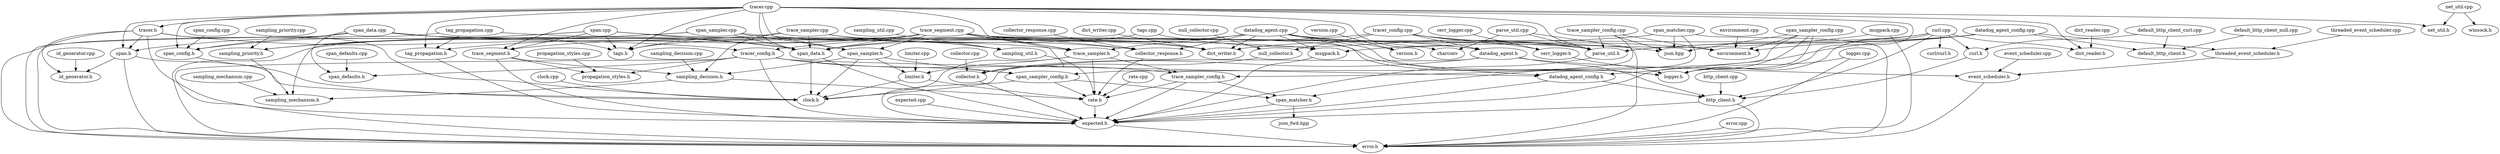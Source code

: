digraph G {
	node0 [label="span_data.cpp"];
	node1 [label="threaded_event_scheduler.cpp"];
	node2 [label="rate.cpp"];
	node3 [label="default_http_client_null.cpp"];
	node4 [label="trace_segment.h"];
	node5 [label="dict_writer.h"];
	node6 [label="tag_propagation.cpp"];
	node7 [label="json.hpp"];
	node8 [label="span_sampler.h"];
	node9 [label="dict_reader.cpp"];
	node10 [label="tags.h"];
	node11 [label="tracer_config.h"];
	node12 [label="curl/curl.h"];
	node13 [label="expected.h"];
	node14 [label="limiter.h"];
	node15 [label="span.h"];
	node16 [label="sampling_mechanism.cpp"];
	node17 [label="logger.cpp"];
	node18 [label="rate.h"];
	node19 [label="sampling_util.h"];
	node20 [label="sampling_decision.h"];
	node21 [label="span_data.h"];
	node22 [label="datadog_agent_config.h"];
	node23 [label="sampling_mechanism.h"];
	node24 [label="msgpack.cpp"];
	node25 [label="default_http_client.h"];
	node26 [label="sampling_util.cpp"];
	node27 [label="datadog_agent_config.cpp"];
	node28 [label="span.cpp"];
	node29 [label="json_fwd.hpp"];
	node30 [label="event_scheduler.cpp"];
	node31 [label="datadog_agent.h"];
	node32 [label="error.h"];
	node33 [label="event_scheduler.h"];
	node34 [label="tag_propagation.h"];
	node35 [label="clock.h"];
	node36 [label="logger.h"];
	node37 [label="curl.h"];
	node38 [label="span_defaults.h"];
	node39 [label="span_defaults.cpp"];
	node40 [label="tracer.h"];
	node41 [label="threaded_event_scheduler.h"];
	node42 [label="parse_util.h"];
	node43 [label="expected.cpp"];
	node44 [label="collector.cpp"];
	node45 [label="id_generator.cpp"];
	node46 [label="sampling_decision.cpp"];
	node47 [label="trace_sampler.cpp"];
	node48 [label="sampling_priority.cpp"];
	node49 [label="span_sampler.cpp"];
	node50 [label="collector.h"];
	node51 [label="curl.cpp"];
	node52 [label="null_collector.cpp"];
	node53 [label="cerr_logger.cpp"];
	node54 [label="collector_response.h"];
	node55 [label="msgpack.h"];
	node56 [label="trace_sampler.h"];
	node57 [label="span_config.cpp"];
	node58 [label="dict_writer.cpp"];
	node59 [label="trace_sampler_config.cpp"];
	node60 [label="span_config.h"];
	node61 [label="environment.h"];
	node62 [label="datadog_agent.cpp"];
	node63 [label="winsock.h"];
	node64 [label="environment.cpp"];
	node65 [label="id_generator.h"];
	node66 [label="tracer_config.cpp"];
	node67 [label="net_util.cpp"];
	node68 [label="parse_util.cpp"];
	node69 [label="http_client.cpp"];
	node70 [label="null_collector.h"];
	node71 [label="charconv"];
	node72 [label="version.h"];
	node73 [label="span_sampler_config.h"];
	node74 [label="span_matcher.h"];
	node75 [label="version.cpp"];
	node76 [label="propagation_styles.cpp"];
	node77 [label="dict_reader.h"];
	node78 [label="span_matcher.cpp"];
	node79 [label="tracer.cpp"];
	node80 [label="default_http_client_curl.cpp"];
	node81 [label="http_client.h"];
	node82 [label="clock.cpp"];
	node83 [label="sampling_priority.h"];
	node84 [label="collector_response.cpp"];
	node85 [label="propagation_styles.h"];
	node86 [label="limiter.cpp"];
	node87 [label="net_util.h"];
	node88 [label="error.cpp"];
	node89 [label="trace_sampler_config.h"];
	node90 [label="cerr_logger.h"];
	node91 [label="tags.cpp"];
	node92 [label="trace_segment.cpp"];
	node93 [label="span_sampler_config.cpp"];
	subgraph U {
		edge [dir=none];
	}
	subgraph D {
		node0 -> node38 [];
		node0 -> node60 [];
		node0 -> node21 [];
		node0 -> node55 [];
		node0 -> node10 [];
		node0 -> node32 [];
		node1 -> node41 [];
		node2 -> node18 [];
		node3 -> node25 [];
		node4 -> node85 [];
		node4 -> node20 [];
		node4 -> node13 [];
		node6 -> node34 [];
		node6 -> node42 [];
		node6 -> node32 [];
		node8 -> node35 [];
		node8 -> node73 [];
		node8 -> node20 [];
		node8 -> node14 [];
		node9 -> node77 [];
		node11 -> node73 [];
		node11 -> node22 [];
		node11 -> node89 [];
		node11 -> node13 [];
		node11 -> node32 [];
		node11 -> node85 [];
		node11 -> node38 [];
		node13 -> node32 [];
		node14 -> node35 [];
		node14 -> node18 [];
		node15 -> node35 [];
		node15 -> node65 [];
		node15 -> node32 [];
		node16 -> node23 [];
		node17 -> node36 [];
		node17 -> node32 [];
		node18 -> node13 [];
		node19 -> node18 [];
		node20 -> node23 [];
		node20 -> node18 [];
		node21 -> node35 [];
		node21 -> node13 [];
		node22 -> node13 [];
		node22 -> node81 [];
		node24 -> node55 [];
		node24 -> node32 [];
		node26 -> node19 [];
		node27 -> node42 [];
		node27 -> node22 [];
		node27 -> node25 [];
		node27 -> node61 [];
		node27 -> node41 [];
		node28 -> node4 [];
		node28 -> node60 [];
		node28 -> node5 [];
		node28 -> node21 [];
		node28 -> node15 [];
		node28 -> node10 [];
		node30 -> node33 [];
		node31 -> node35 [];
		node31 -> node50 [];
		node31 -> node81 [];
		node31 -> node33 [];
		node33 -> node32 [];
		node34 -> node13 [];
		node37 -> node81 [];
		node39 -> node38 [];
		node40 -> node35 [];
		node40 -> node65 [];
		node40 -> node15 [];
		node40 -> node32 [];
		node40 -> node13 [];
		node40 -> node11 [];
		node41 -> node33 [];
		node42 -> node13 [];
		node43 -> node13 [];
		node44 -> node50 [];
		node45 -> node65 [];
		node46 -> node20 [];
		node47 -> node19 [];
		node47 -> node56 [];
		node47 -> node83 [];
		node47 -> node54 [];
		node47 -> node20 [];
		node47 -> node21 [];
		node48 -> node83 [];
		node49 -> node23 [];
		node49 -> node19 [];
		node49 -> node83 [];
		node49 -> node8 [];
		node49 -> node21 [];
		node50 -> node13 [];
		node51 -> node36 [];
		node51 -> node37 [];
		node51 -> node5 [];
		node51 -> node42 [];
		node51 -> node12 [];
		node51 -> node81 [];
		node51 -> node77 [];
		node52 -> node70 [];
		node53 -> node90 [];
		node54 -> node18 [];
		node55 -> node13 [];
		node56 -> node35 [];
		node56 -> node89 [];
		node56 -> node18 [];
		node56 -> node14 [];
		node57 -> node60 [];
		node58 -> node5 [];
		node59 -> node42 [];
		node59 -> node89 [];
		node59 -> node7 [];
		node59 -> node61 [];
		node60 -> node35 [];
		node62 -> node36 [];
		node62 -> node22 [];
		node62 -> node54 [];
		node62 -> node7 [];
		node62 -> node72 [];
		node62 -> node31 [];
		node62 -> node56 [];
		node62 -> node5 [];
		node62 -> node21 [];
		node62 -> node55 [];
		node64 -> node61 [];
		node66 -> node42 [];
		node66 -> node90 [];
		node66 -> node11 [];
		node66 -> node61 [];
		node66 -> node70 [];
		node66 -> node31 [];
		node67 -> node87 [];
		node67 -> node63 [];
		node68 -> node71 [];
		node68 -> node42 [];
		node68 -> node32 [];
		node69 -> node81 [];
		node70 -> node50 [];
		node73 -> node74 [];
		node73 -> node13 [];
		node73 -> node18 [];
		node74 -> node13 [];
		node74 -> node29 [];
		node75 -> node72 [];
		node76 -> node85 [];
		node78 -> node7 [];
		node78 -> node21 [];
		node78 -> node74 [];
		node78 -> node32 [];
		node79 -> node4 [];
		node79 -> node60 [];
		node79 -> node40 [];
		node79 -> node87 [];
		node79 -> node8 [];
		node79 -> node15 [];
		node79 -> node31 [];
		node79 -> node10 [];
		node79 -> node34 [];
		node79 -> node36 [];
		node79 -> node56 [];
		node79 -> node42 [];
		node79 -> node21 [];
		node79 -> node77 [];
		node80 -> node25 [];
		node80 -> node37 [];
		node81 -> node13 [];
		node81 -> node32 [];
		node82 -> node35 [];
		node83 -> node23 [];
		node84 -> node54 [];
		node86 -> node14 [];
		node88 -> node32 [];
		node89 -> node74 [];
		node89 -> node13 [];
		node89 -> node18 [];
		node90 -> node36 [];
		node91 -> node42 [];
		node91 -> node10 [];
		node92 -> node50 [];
		node92 -> node54 [];
		node92 -> node8 [];
		node92 -> node21 [];
		node92 -> node34 [];
		node92 -> node36 [];
		node92 -> node4 [];
		node92 -> node71 [];
		node92 -> node56 [];
		node92 -> node5 [];
		node92 -> node10 [];
		node92 -> node32 [];
		node93 -> node36 [];
		node93 -> node73 [];
		node93 -> node7 [];
		node93 -> node13 [];
		node93 -> node61 [];
	}
}
